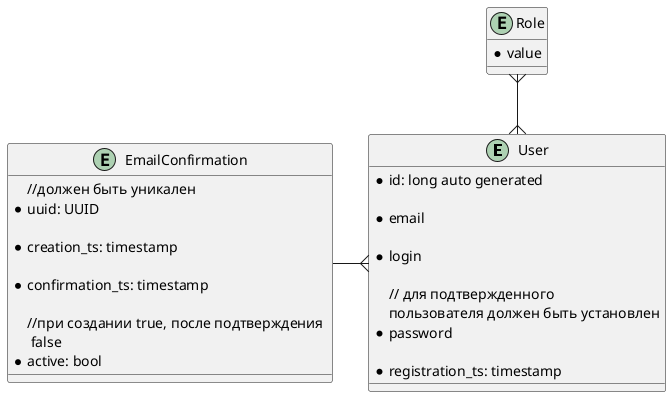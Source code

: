 @startuml


skinparam shadowing false

entity User {
   * id: long auto generated

   * email

   * login

   // для подтвержденного\nпользователя должен быть установлен
   * password

   * registration_ts: timestamp
}

entity Role {
   * value
}

entity EmailConfirmation {

    //должен быть уникален
    * uuid: UUID

    * creation_ts: timestamp

    * confirmation_ts: timestamp

    //при создании true, после подтверждения \n false
    * active: bool
}

User }-up-{ Role
User }-left- EmailConfirmation

@enduml